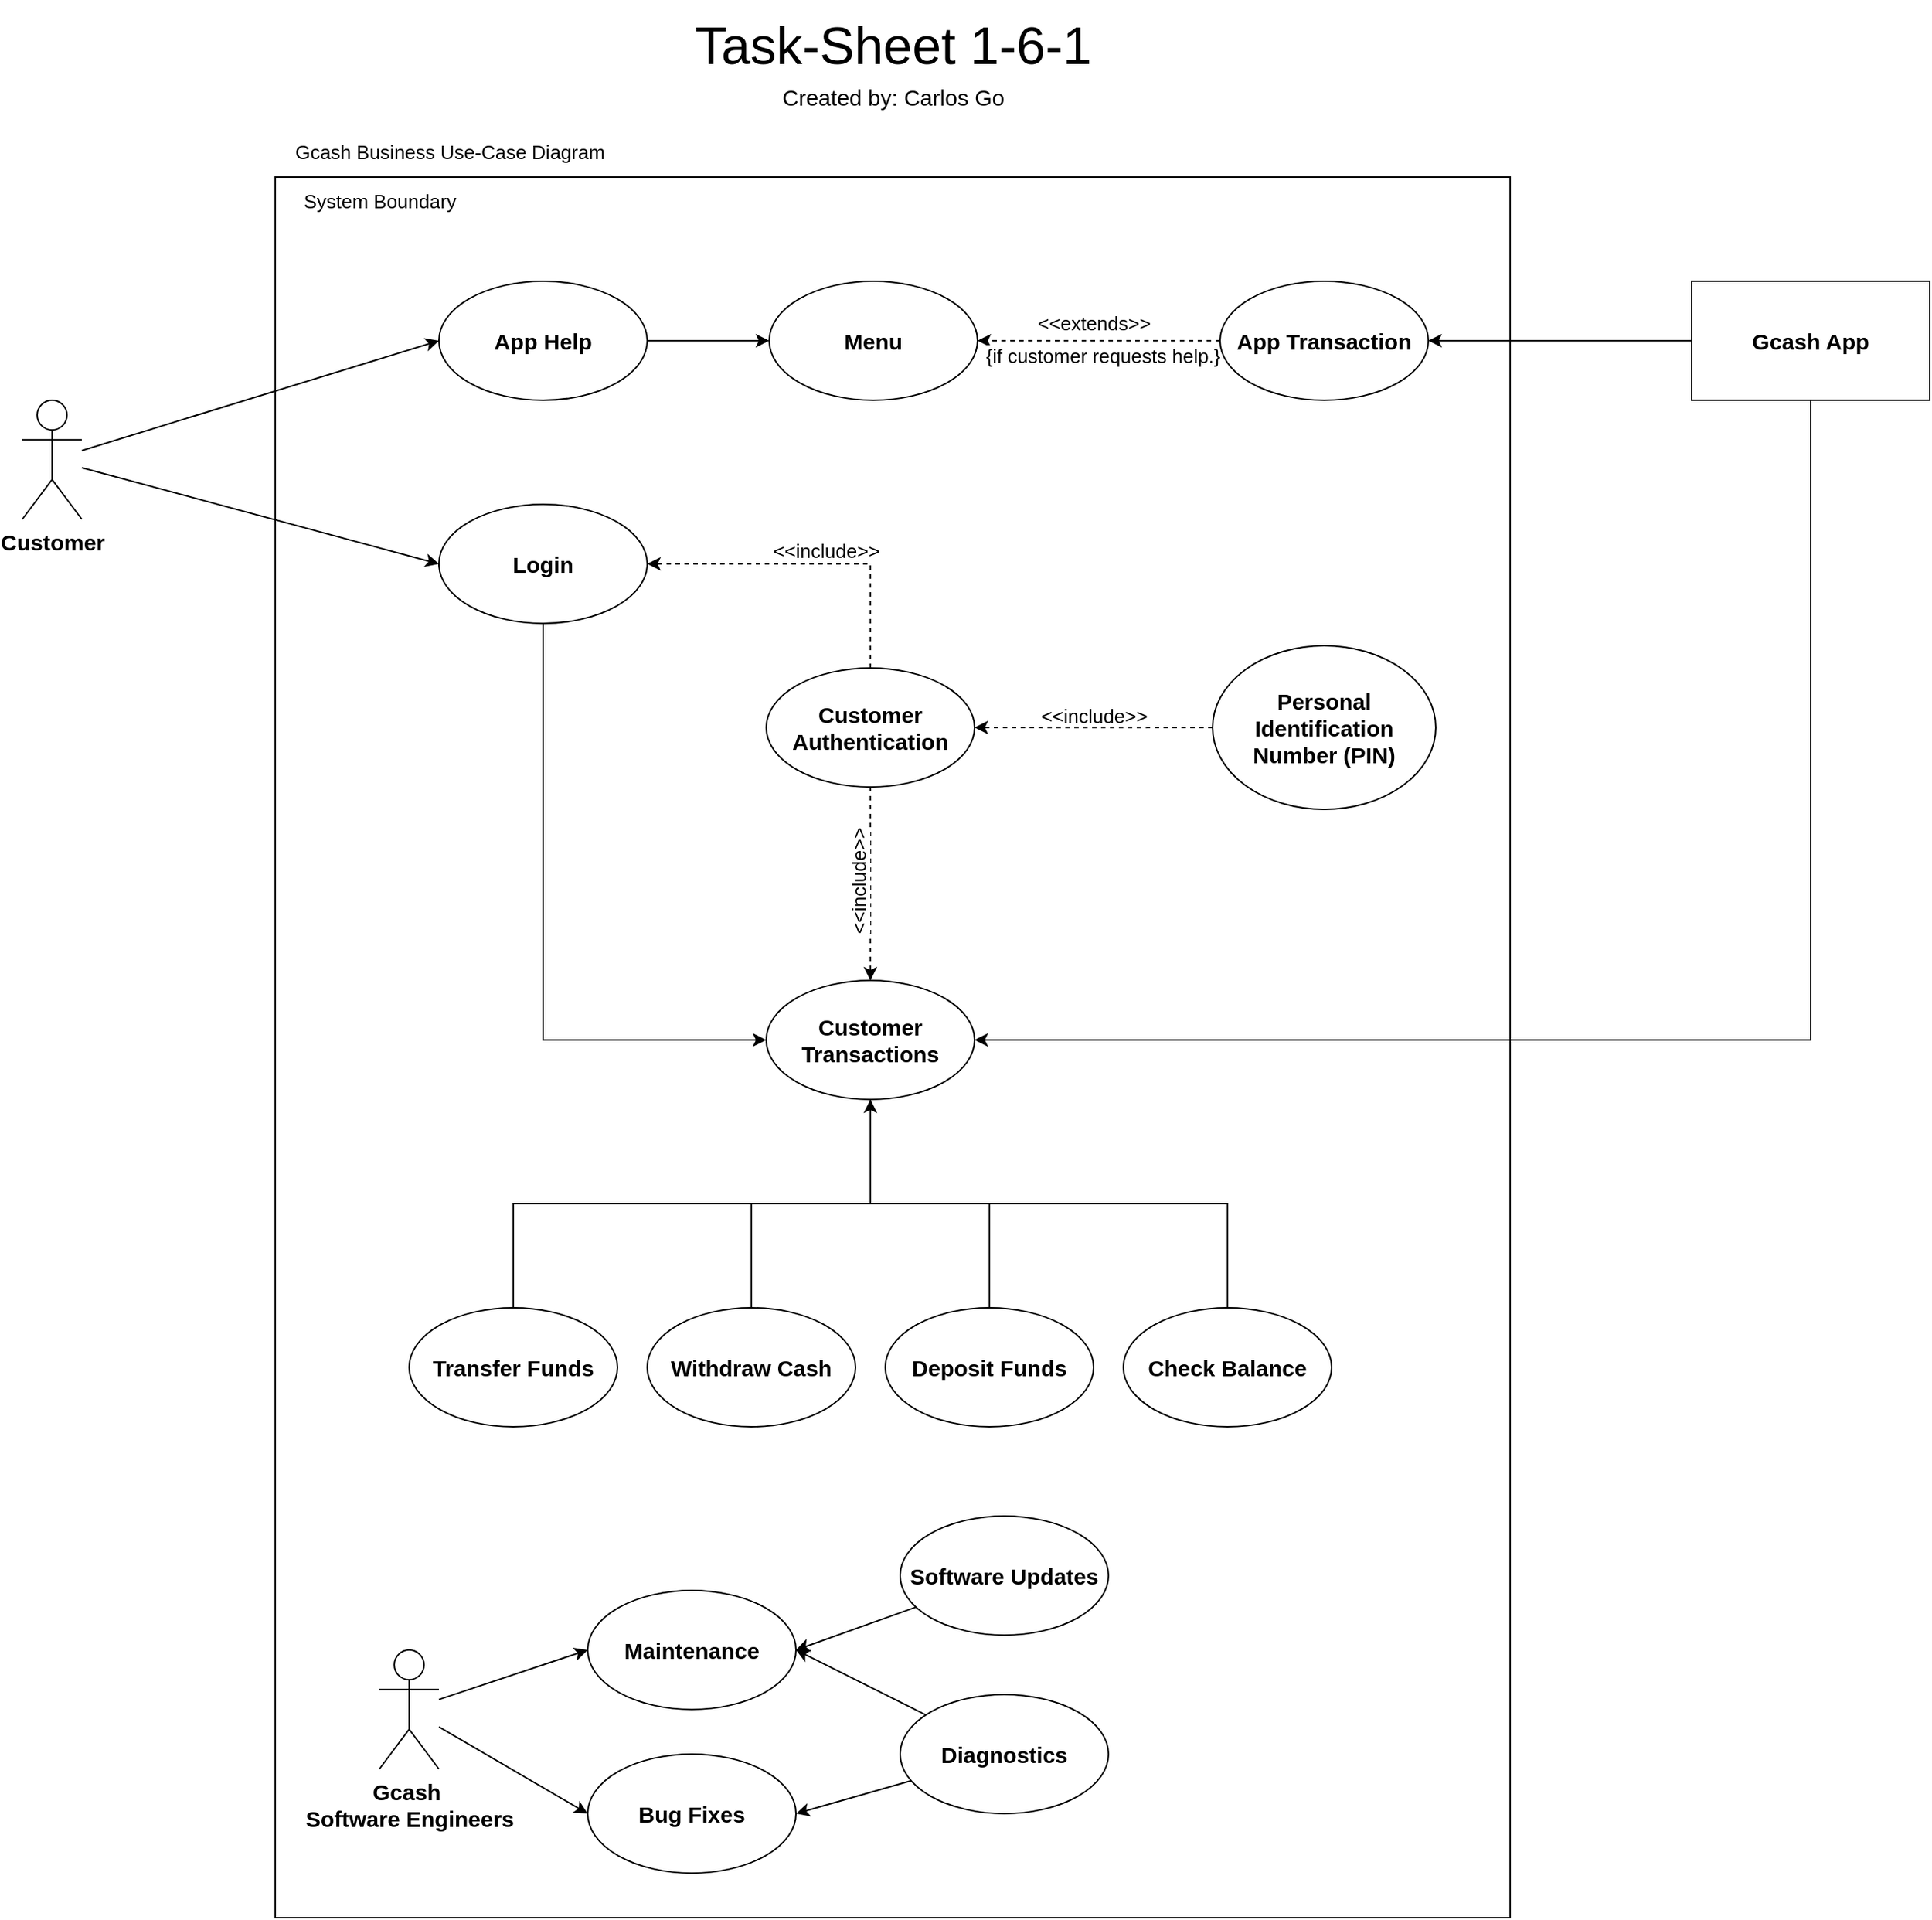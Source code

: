 <mxfile version="27.1.6">
  <diagram name="Page-1" id="-CwtEWw41aohZUExlMO3">
    <mxGraphModel dx="3432" dy="2507" grid="1" gridSize="10" guides="1" tooltips="1" connect="1" arrows="1" fold="1" page="1" pageScale="1" pageWidth="827" pageHeight="1169" math="0" shadow="0">
      <root>
        <mxCell id="0" />
        <mxCell id="1" parent="0" />
        <mxCell id="KNzRoe-H2dwilirKSda7-36" value="" style="rounded=0;whiteSpace=wrap;html=1;fillColor=none;" vertex="1" parent="1">
          <mxGeometry y="-10" width="830" height="1170" as="geometry" />
        </mxCell>
        <mxCell id="KNzRoe-H2dwilirKSda7-33" style="rounded=0;orthogonalLoop=1;jettySize=auto;html=1;entryX=0;entryY=0.5;entryDx=0;entryDy=0;" edge="1" parent="1" source="OOo81Jww4FLoJAZ8fKIq-2" target="KNzRoe-H2dwilirKSda7-12">
          <mxGeometry relative="1" as="geometry" />
        </mxCell>
        <mxCell id="KNzRoe-H2dwilirKSda7-34" style="rounded=0;orthogonalLoop=1;jettySize=auto;html=1;entryX=0;entryY=0.5;entryDx=0;entryDy=0;" edge="1" parent="1" source="OOo81Jww4FLoJAZ8fKIq-2" target="OOo81Jww4FLoJAZ8fKIq-35">
          <mxGeometry relative="1" as="geometry" />
        </mxCell>
        <mxCell id="OOo81Jww4FLoJAZ8fKIq-2" value="&lt;b&gt;Customer&lt;/b&gt;" style="shape=umlActor;verticalLabelPosition=bottom;verticalAlign=top;html=1;fontSize=15;" parent="1" vertex="1">
          <mxGeometry x="-170" y="140" width="40" height="80" as="geometry" />
        </mxCell>
        <mxCell id="OOo81Jww4FLoJAZ8fKIq-11" value="Maintenance" style="ellipse;whiteSpace=wrap;html=1;fontStyle=1;fontSize=15;" parent="1" vertex="1">
          <mxGeometry x="210" y="940" width="140" height="80" as="geometry" />
        </mxCell>
        <mxCell id="OOo81Jww4FLoJAZ8fKIq-12" value="Bug Fixes" style="ellipse;whiteSpace=wrap;html=1;fontStyle=1;fontSize=15;" parent="1" vertex="1">
          <mxGeometry x="210" y="1050" width="140" height="80" as="geometry" />
        </mxCell>
        <mxCell id="KNzRoe-H2dwilirKSda7-27" style="rounded=0;orthogonalLoop=1;jettySize=auto;html=1;entryX=0;entryY=0.5;entryDx=0;entryDy=0;" edge="1" parent="1" source="OOo81Jww4FLoJAZ8fKIq-14" target="OOo81Jww4FLoJAZ8fKIq-11">
          <mxGeometry relative="1" as="geometry" />
        </mxCell>
        <mxCell id="KNzRoe-H2dwilirKSda7-28" style="rounded=0;orthogonalLoop=1;jettySize=auto;html=1;entryX=0;entryY=0.5;entryDx=0;entryDy=0;" edge="1" parent="1" source="OOo81Jww4FLoJAZ8fKIq-14" target="OOo81Jww4FLoJAZ8fKIq-12">
          <mxGeometry relative="1" as="geometry" />
        </mxCell>
        <mxCell id="OOo81Jww4FLoJAZ8fKIq-14" value="&lt;b&gt;Gcash&amp;nbsp;&lt;/b&gt;&lt;div&gt;&lt;b&gt;Software Engineers&lt;/b&gt;&lt;/div&gt;" style="shape=umlActor;verticalLabelPosition=bottom;verticalAlign=top;html=1;fontSize=15;" parent="1" vertex="1">
          <mxGeometry x="70" y="980" width="40" height="80" as="geometry" />
        </mxCell>
        <mxCell id="KNzRoe-H2dwilirKSda7-11" style="rounded=0;orthogonalLoop=1;jettySize=auto;html=1;entryX=1;entryY=0.5;entryDx=0;entryDy=0;" edge="1" parent="1" source="OOo81Jww4FLoJAZ8fKIq-24" target="KNzRoe-H2dwilirKSda7-7">
          <mxGeometry relative="1" as="geometry" />
        </mxCell>
        <mxCell id="KNzRoe-H2dwilirKSda7-32" style="edgeStyle=orthogonalEdgeStyle;rounded=0;orthogonalLoop=1;jettySize=auto;html=1;entryX=1;entryY=0.5;entryDx=0;entryDy=0;" edge="1" parent="1" source="OOo81Jww4FLoJAZ8fKIq-24" target="OOo81Jww4FLoJAZ8fKIq-34">
          <mxGeometry relative="1" as="geometry">
            <Array as="points">
              <mxPoint x="1032" y="570" />
            </Array>
          </mxGeometry>
        </mxCell>
        <mxCell id="OOo81Jww4FLoJAZ8fKIq-24" value="&lt;b&gt;Gcash App&lt;/b&gt;" style="html=1;whiteSpace=wrap;fontSize=15;" parent="1" vertex="1">
          <mxGeometry x="952" y="60" width="160" height="80" as="geometry" />
        </mxCell>
        <mxCell id="OOo81Jww4FLoJAZ8fKIq-34" value="Customer&lt;div&gt;Transactions&lt;/div&gt;" style="ellipse;whiteSpace=wrap;html=1;fontStyle=1;fontSize=15;" parent="1" vertex="1">
          <mxGeometry x="330" y="530" width="140" height="80" as="geometry" />
        </mxCell>
        <mxCell id="KNzRoe-H2dwilirKSda7-20" style="edgeStyle=orthogonalEdgeStyle;rounded=0;orthogonalLoop=1;jettySize=auto;html=1;entryX=0;entryY=0.5;entryDx=0;entryDy=0;exitX=0.5;exitY=1;exitDx=0;exitDy=0;" edge="1" parent="1" source="OOo81Jww4FLoJAZ8fKIq-35" target="OOo81Jww4FLoJAZ8fKIq-34">
          <mxGeometry relative="1" as="geometry" />
        </mxCell>
        <mxCell id="OOo81Jww4FLoJAZ8fKIq-35" value="Login" style="ellipse;whiteSpace=wrap;html=1;fontStyle=1;fontSize=15;" parent="1" vertex="1">
          <mxGeometry x="110" y="210" width="140" height="80" as="geometry" />
        </mxCell>
        <mxCell id="OOo81Jww4FLoJAZ8fKIq-56" style="rounded=0;orthogonalLoop=1;jettySize=auto;html=1;dashed=1;" parent="1" source="OOo81Jww4FLoJAZ8fKIq-36" target="OOo81Jww4FLoJAZ8fKIq-34" edge="1">
          <mxGeometry relative="1" as="geometry" />
        </mxCell>
        <mxCell id="OOo81Jww4FLoJAZ8fKIq-57" value="&amp;lt;&amp;lt;include&amp;gt;&amp;gt;" style="edgeLabel;html=1;align=center;verticalAlign=middle;resizable=0;points=[];rotation=-90;fontSize=13;" parent="OOo81Jww4FLoJAZ8fKIq-56" vertex="1" connectable="0">
          <mxGeometry x="0.057" y="6" relative="1" as="geometry">
            <mxPoint x="-14" y="-5" as="offset" />
          </mxGeometry>
        </mxCell>
        <mxCell id="OOo81Jww4FLoJAZ8fKIq-36" value="Customer Authentication" style="ellipse;whiteSpace=wrap;html=1;fontStyle=1;fontSize=15;" parent="1" vertex="1">
          <mxGeometry x="330" y="320" width="140" height="80" as="geometry" />
        </mxCell>
        <mxCell id="OOo81Jww4FLoJAZ8fKIq-55" style="rounded=0;orthogonalLoop=1;jettySize=auto;html=1;entryX=0.5;entryY=1;entryDx=0;entryDy=0;endArrow=none;endFill=1;strokeColor=default;startFill=0;edgeStyle=orthogonalEdgeStyle;" parent="1" source="OOo81Jww4FLoJAZ8fKIq-1" target="OOo81Jww4FLoJAZ8fKIq-34" edge="1">
          <mxGeometry relative="1" as="geometry">
            <Array as="points">
              <mxPoint x="640" y="680" />
              <mxPoint x="400" y="680" />
            </Array>
          </mxGeometry>
        </mxCell>
        <mxCell id="OOo81Jww4FLoJAZ8fKIq-1" value="Check Balance" style="ellipse;whiteSpace=wrap;html=1;fontStyle=1;fontSize=15;" parent="1" vertex="1">
          <mxGeometry x="570" y="750" width="140" height="80" as="geometry" />
        </mxCell>
        <mxCell id="OOo81Jww4FLoJAZ8fKIq-53" style="rounded=0;orthogonalLoop=1;jettySize=auto;html=1;entryX=0.5;entryY=1;entryDx=0;entryDy=0;endArrow=none;startFill=0;edgeStyle=orthogonalEdgeStyle;" parent="1" source="OOo81Jww4FLoJAZ8fKIq-8" target="OOo81Jww4FLoJAZ8fKIq-34" edge="1">
          <mxGeometry relative="1" as="geometry">
            <Array as="points">
              <mxPoint x="320" y="680" />
              <mxPoint x="400" y="680" />
            </Array>
          </mxGeometry>
        </mxCell>
        <mxCell id="OOo81Jww4FLoJAZ8fKIq-8" value="Withdraw Cash" style="ellipse;whiteSpace=wrap;html=1;fontStyle=1;fontSize=15;" parent="1" vertex="1">
          <mxGeometry x="250" y="750" width="140" height="80" as="geometry" />
        </mxCell>
        <mxCell id="OOo81Jww4FLoJAZ8fKIq-54" style="rounded=0;orthogonalLoop=1;jettySize=auto;html=1;endArrow=none;startFill=0;entryX=0.5;entryY=1;entryDx=0;entryDy=0;edgeStyle=orthogonalEdgeStyle;" parent="1" source="OOo81Jww4FLoJAZ8fKIq-9" target="OOo81Jww4FLoJAZ8fKIq-34" edge="1">
          <mxGeometry relative="1" as="geometry">
            <Array as="points">
              <mxPoint x="480" y="680" />
              <mxPoint x="400" y="680" />
            </Array>
          </mxGeometry>
        </mxCell>
        <mxCell id="OOo81Jww4FLoJAZ8fKIq-9" value="Deposit Funds" style="ellipse;whiteSpace=wrap;html=1;fontStyle=1;fontSize=15;" parent="1" vertex="1">
          <mxGeometry x="410" y="750" width="140" height="80" as="geometry" />
        </mxCell>
        <mxCell id="OOo81Jww4FLoJAZ8fKIq-52" style="rounded=0;orthogonalLoop=1;jettySize=auto;html=1;endArrow=classic;startFill=0;entryX=0.5;entryY=1;entryDx=0;entryDy=0;edgeStyle=orthogonalEdgeStyle;endFill=1;" parent="1" source="OOo81Jww4FLoJAZ8fKIq-10" target="OOo81Jww4FLoJAZ8fKIq-34" edge="1">
          <mxGeometry relative="1" as="geometry">
            <Array as="points">
              <mxPoint x="160" y="680" />
              <mxPoint x="400" y="680" />
            </Array>
          </mxGeometry>
        </mxCell>
        <mxCell id="OOo81Jww4FLoJAZ8fKIq-10" value="Transfer Funds" style="ellipse;whiteSpace=wrap;html=1;fontStyle=1;fontSize=15;" parent="1" vertex="1">
          <mxGeometry x="90" y="750" width="140" height="80" as="geometry" />
        </mxCell>
        <mxCell id="KNzRoe-H2dwilirKSda7-5" style="rounded=0;orthogonalLoop=1;jettySize=auto;html=1;entryX=1;entryY=0.5;entryDx=0;entryDy=0;dashed=1;" edge="1" parent="1" source="KNzRoe-H2dwilirKSda7-4" target="OOo81Jww4FLoJAZ8fKIq-36">
          <mxGeometry relative="1" as="geometry" />
        </mxCell>
        <mxCell id="KNzRoe-H2dwilirKSda7-6" value="&amp;lt;&amp;lt;include&amp;gt;&amp;gt;" style="edgeLabel;html=1;align=center;verticalAlign=middle;resizable=0;points=[];rotation=0;fontSize=13;" vertex="1" connectable="0" parent="KNzRoe-H2dwilirKSda7-5">
          <mxGeometry x="-0.102" y="1" relative="1" as="geometry">
            <mxPoint x="-8" y="-9" as="offset" />
          </mxGeometry>
        </mxCell>
        <mxCell id="KNzRoe-H2dwilirKSda7-16" style="edgeStyle=orthogonalEdgeStyle;rounded=0;orthogonalLoop=1;jettySize=auto;html=1;entryX=1;entryY=0.5;entryDx=0;entryDy=0;dashed=1;exitX=0.5;exitY=0;exitDx=0;exitDy=0;" edge="1" parent="1" source="OOo81Jww4FLoJAZ8fKIq-36" target="OOo81Jww4FLoJAZ8fKIq-35">
          <mxGeometry relative="1" as="geometry">
            <Array as="points">
              <mxPoint x="400" y="250" />
            </Array>
          </mxGeometry>
        </mxCell>
        <mxCell id="KNzRoe-H2dwilirKSda7-18" value="&amp;lt;&amp;lt;include&amp;gt;&amp;gt;" style="edgeLabel;html=1;align=center;verticalAlign=middle;resizable=0;points=[];fontSize=13;" vertex="1" connectable="0" parent="KNzRoe-H2dwilirKSda7-16">
          <mxGeometry x="0.309" y="3" relative="1" as="geometry">
            <mxPoint x="44" y="-12" as="offset" />
          </mxGeometry>
        </mxCell>
        <mxCell id="KNzRoe-H2dwilirKSda7-4" value="Personal Identification Number (PIN)" style="ellipse;whiteSpace=wrap;html=1;fontStyle=1;fontSize=15;" vertex="1" parent="1">
          <mxGeometry x="630" y="305" width="150" height="110" as="geometry" />
        </mxCell>
        <mxCell id="KNzRoe-H2dwilirKSda7-9" style="rounded=0;orthogonalLoop=1;jettySize=auto;html=1;entryX=1;entryY=0.5;entryDx=0;entryDy=0;dashed=1;" edge="1" parent="1" source="KNzRoe-H2dwilirKSda7-7" target="KNzRoe-H2dwilirKSda7-8">
          <mxGeometry relative="1" as="geometry" />
        </mxCell>
        <mxCell id="KNzRoe-H2dwilirKSda7-10" value="&amp;lt;&amp;lt;extends&amp;gt;&amp;gt;" style="edgeLabel;html=1;align=center;verticalAlign=middle;resizable=0;points=[];fontSize=13;" vertex="1" connectable="0" parent="KNzRoe-H2dwilirKSda7-9">
          <mxGeometry x="0.171" y="-3" relative="1" as="geometry">
            <mxPoint x="10" y="-9" as="offset" />
          </mxGeometry>
        </mxCell>
        <mxCell id="KNzRoe-H2dwilirKSda7-29" value="{if customer requests help.}" style="edgeLabel;html=1;align=center;verticalAlign=middle;resizable=0;points=[];fontSize=13;" vertex="1" connectable="0" parent="KNzRoe-H2dwilirKSda7-9">
          <mxGeometry x="-0.101" relative="1" as="geometry">
            <mxPoint x="-6" y="10" as="offset" />
          </mxGeometry>
        </mxCell>
        <mxCell id="KNzRoe-H2dwilirKSda7-7" value="App Transaction" style="ellipse;whiteSpace=wrap;html=1;fontStyle=1;fontSize=15;" vertex="1" parent="1">
          <mxGeometry x="635" y="60" width="140" height="80" as="geometry" />
        </mxCell>
        <mxCell id="KNzRoe-H2dwilirKSda7-8" value="Menu" style="ellipse;whiteSpace=wrap;html=1;fontStyle=1;fontSize=15;" vertex="1" parent="1">
          <mxGeometry x="332" y="60" width="140" height="80" as="geometry" />
        </mxCell>
        <mxCell id="KNzRoe-H2dwilirKSda7-13" style="edgeStyle=orthogonalEdgeStyle;rounded=0;orthogonalLoop=1;jettySize=auto;html=1;entryX=0;entryY=0.5;entryDx=0;entryDy=0;" edge="1" parent="1" source="KNzRoe-H2dwilirKSda7-12" target="KNzRoe-H2dwilirKSda7-8">
          <mxGeometry relative="1" as="geometry" />
        </mxCell>
        <mxCell id="KNzRoe-H2dwilirKSda7-12" value="App Help" style="ellipse;whiteSpace=wrap;html=1;fontStyle=1;fontSize=15;" vertex="1" parent="1">
          <mxGeometry x="110" y="60" width="140" height="80" as="geometry" />
        </mxCell>
        <mxCell id="KNzRoe-H2dwilirKSda7-25" style="rounded=0;orthogonalLoop=1;jettySize=auto;html=1;entryX=1;entryY=0.5;entryDx=0;entryDy=0;" edge="1" parent="1" source="KNzRoe-H2dwilirKSda7-21" target="OOo81Jww4FLoJAZ8fKIq-11">
          <mxGeometry relative="1" as="geometry" />
        </mxCell>
        <mxCell id="KNzRoe-H2dwilirKSda7-26" style="rounded=0;orthogonalLoop=1;jettySize=auto;html=1;entryX=1;entryY=0.5;entryDx=0;entryDy=0;" edge="1" parent="1" source="KNzRoe-H2dwilirKSda7-21" target="OOo81Jww4FLoJAZ8fKIq-12">
          <mxGeometry relative="1" as="geometry" />
        </mxCell>
        <mxCell id="KNzRoe-H2dwilirKSda7-21" value="Diagnostics" style="ellipse;whiteSpace=wrap;html=1;fontStyle=1;fontSize=15;" vertex="1" parent="1">
          <mxGeometry x="420" y="1010" width="140" height="80" as="geometry" />
        </mxCell>
        <mxCell id="KNzRoe-H2dwilirKSda7-23" style="rounded=0;orthogonalLoop=1;jettySize=auto;html=1;entryX=1;entryY=0.5;entryDx=0;entryDy=0;" edge="1" parent="1" source="KNzRoe-H2dwilirKSda7-22" target="OOo81Jww4FLoJAZ8fKIq-11">
          <mxGeometry relative="1" as="geometry" />
        </mxCell>
        <mxCell id="KNzRoe-H2dwilirKSda7-22" value="Software Updates" style="ellipse;whiteSpace=wrap;html=1;fontStyle=1;fontSize=15;" vertex="1" parent="1">
          <mxGeometry x="420" y="890" width="140" height="80" as="geometry" />
        </mxCell>
        <mxCell id="KNzRoe-H2dwilirKSda7-37" value="Gcash Business Use-Case Diagram" style="text;html=1;align=center;verticalAlign=middle;resizable=0;points=[];autosize=1;strokeColor=none;fillColor=none;fontSize=13;" vertex="1" parent="1">
          <mxGeometry x="2" y="-42" width="230" height="30" as="geometry" />
        </mxCell>
        <mxCell id="KNzRoe-H2dwilirKSda7-38" value="System Boundary" style="text;html=1;align=center;verticalAlign=middle;resizable=0;points=[];autosize=1;strokeColor=none;fillColor=none;fontSize=13;" vertex="1" parent="1">
          <mxGeometry x="5" y="-9" width="130" height="30" as="geometry" />
        </mxCell>
        <mxCell id="KNzRoe-H2dwilirKSda7-40" value="&lt;font style=&quot;font-size: 35px;&quot;&gt;Task-Sheet 1-6-1&lt;/font&gt;" style="text;html=1;align=center;verticalAlign=middle;resizable=0;points=[];autosize=1;strokeColor=none;fillColor=none;" vertex="1" parent="1">
          <mxGeometry x="270" y="-129" width="290" height="60" as="geometry" />
        </mxCell>
        <mxCell id="KNzRoe-H2dwilirKSda7-41" value="Created by: Carlos Go" style="text;html=1;align=center;verticalAlign=middle;resizable=0;points=[];autosize=1;strokeColor=none;fillColor=none;fontSize=15;" vertex="1" parent="1">
          <mxGeometry x="330" y="-79" width="170" height="30" as="geometry" />
        </mxCell>
      </root>
    </mxGraphModel>
  </diagram>
</mxfile>
